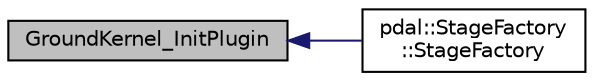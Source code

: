 digraph "GroundKernel_InitPlugin"
{
  edge [fontname="Helvetica",fontsize="10",labelfontname="Helvetica",labelfontsize="10"];
  node [fontname="Helvetica",fontsize="10",shape=record];
  rankdir="LR";
  Node1 [label="GroundKernel_InitPlugin",height=0.2,width=0.4,color="black", fillcolor="grey75", style="filled", fontcolor="black"];
  Node1 -> Node2 [dir="back",color="midnightblue",fontsize="10",style="solid",fontname="Helvetica"];
  Node2 [label="pdal::StageFactory\l::StageFactory",height=0.2,width=0.4,color="black", fillcolor="white", style="filled",URL="$classpdal_1_1StageFactory.html#aa06733f74043861f6216f5097b06cf52"];
}
